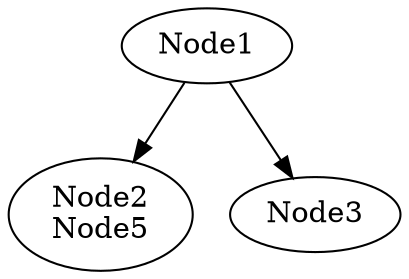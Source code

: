 digraph {
	graph [bb="0,0,164.28,125.74"];
	node [label="\N"];
	1	 [height=0.5,
		label=Node1,
		pos="83.184,107.74",
		width=0.97491];
	2	 [height=0.74639,
		label="Node2
Node5",
		pos="38.184,26.87",
		width=1.0607];
	1 -> 2	 [pos="e,51.983,52.056 73.64,90.014 68.821,81.567 62.798,71.01 57.091,61.009"];
	3	 [height=0.5,
		label=Node3,
		pos="129.18,26.87",
		width=0.97491];
	1 -> 3	 [pos="e,119.51,44.462 92.715,90.398 98.964,79.684 107.26,65.457 114.36,53.281"];
}
